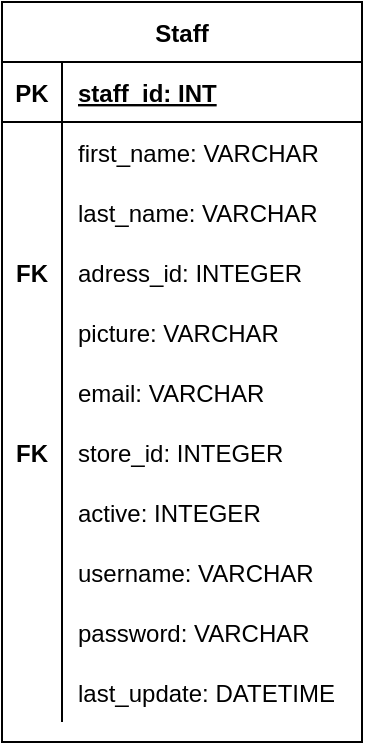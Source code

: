 <mxfile version="14.5.3" type="device"><diagram id="gznHyaDF_cg29oKdWlIT" name="Page-1"><mxGraphModel dx="1038" dy="548" grid="1" gridSize="10" guides="1" tooltips="1" connect="1" arrows="1" fold="1" page="1" pageScale="1" pageWidth="850" pageHeight="1100" math="0" shadow="0"><root><mxCell id="0"/><mxCell id="1" parent="0"/><mxCell id="MSKURICnWWx4HniSeuDG-1" value="Staff" style="shape=table;startSize=30;container=1;collapsible=1;childLayout=tableLayout;fixedRows=1;rowLines=0;fontStyle=1;align=center;resizeLast=1;" vertex="1" parent="1"><mxGeometry x="290" y="120" width="180" height="370" as="geometry"/></mxCell><mxCell id="MSKURICnWWx4HniSeuDG-2" value="" style="shape=partialRectangle;collapsible=0;dropTarget=0;pointerEvents=0;fillColor=none;top=0;left=0;bottom=1;right=0;points=[[0,0.5],[1,0.5]];portConstraint=eastwest;" vertex="1" parent="MSKURICnWWx4HniSeuDG-1"><mxGeometry y="30" width="180" height="30" as="geometry"/></mxCell><mxCell id="MSKURICnWWx4HniSeuDG-3" value="PK" style="shape=partialRectangle;connectable=0;fillColor=none;top=0;left=0;bottom=0;right=0;fontStyle=1;overflow=hidden;" vertex="1" parent="MSKURICnWWx4HniSeuDG-2"><mxGeometry width="30" height="30" as="geometry"/></mxCell><mxCell id="MSKURICnWWx4HniSeuDG-4" value="staff_id: INT" style="shape=partialRectangle;connectable=0;fillColor=none;top=0;left=0;bottom=0;right=0;align=left;spacingLeft=6;fontStyle=5;overflow=hidden;" vertex="1" parent="MSKURICnWWx4HniSeuDG-2"><mxGeometry x="30" width="150" height="30" as="geometry"/></mxCell><mxCell id="MSKURICnWWx4HniSeuDG-5" value="" style="shape=partialRectangle;collapsible=0;dropTarget=0;pointerEvents=0;fillColor=none;top=0;left=0;bottom=0;right=0;points=[[0,0.5],[1,0.5]];portConstraint=eastwest;" vertex="1" parent="MSKURICnWWx4HniSeuDG-1"><mxGeometry y="60" width="180" height="30" as="geometry"/></mxCell><mxCell id="MSKURICnWWx4HniSeuDG-6" value="" style="shape=partialRectangle;connectable=0;fillColor=none;top=0;left=0;bottom=0;right=0;editable=1;overflow=hidden;" vertex="1" parent="MSKURICnWWx4HniSeuDG-5"><mxGeometry width="30" height="30" as="geometry"/></mxCell><mxCell id="MSKURICnWWx4HniSeuDG-7" value="first_name: VARCHAR" style="shape=partialRectangle;connectable=0;fillColor=none;top=0;left=0;bottom=0;right=0;align=left;spacingLeft=6;overflow=hidden;" vertex="1" parent="MSKURICnWWx4HniSeuDG-5"><mxGeometry x="30" width="150" height="30" as="geometry"/></mxCell><mxCell id="MSKURICnWWx4HniSeuDG-8" value="" style="shape=partialRectangle;collapsible=0;dropTarget=0;pointerEvents=0;fillColor=none;top=0;left=0;bottom=0;right=0;points=[[0,0.5],[1,0.5]];portConstraint=eastwest;" vertex="1" parent="MSKURICnWWx4HniSeuDG-1"><mxGeometry y="90" width="180" height="30" as="geometry"/></mxCell><mxCell id="MSKURICnWWx4HniSeuDG-9" value="" style="shape=partialRectangle;connectable=0;fillColor=none;top=0;left=0;bottom=0;right=0;editable=1;overflow=hidden;" vertex="1" parent="MSKURICnWWx4HniSeuDG-8"><mxGeometry width="30" height="30" as="geometry"/></mxCell><mxCell id="MSKURICnWWx4HniSeuDG-10" value="last_name: VARCHAR" style="shape=partialRectangle;connectable=0;fillColor=none;top=0;left=0;bottom=0;right=0;align=left;spacingLeft=6;overflow=hidden;" vertex="1" parent="MSKURICnWWx4HniSeuDG-8"><mxGeometry x="30" width="150" height="30" as="geometry"/></mxCell><mxCell id="MSKURICnWWx4HniSeuDG-11" value="" style="shape=partialRectangle;collapsible=0;dropTarget=0;pointerEvents=0;fillColor=none;top=0;left=0;bottom=0;right=0;points=[[0,0.5],[1,0.5]];portConstraint=eastwest;" vertex="1" parent="MSKURICnWWx4HniSeuDG-1"><mxGeometry y="120" width="180" height="30" as="geometry"/></mxCell><mxCell id="MSKURICnWWx4HniSeuDG-12" value="FK" style="shape=partialRectangle;connectable=0;fillColor=none;top=0;left=0;bottom=0;right=0;editable=1;overflow=hidden;fontStyle=1" vertex="1" parent="MSKURICnWWx4HniSeuDG-11"><mxGeometry width="30" height="30" as="geometry"/></mxCell><mxCell id="MSKURICnWWx4HniSeuDG-13" value="adress_id: INTEGER" style="shape=partialRectangle;connectable=0;fillColor=none;top=0;left=0;bottom=0;right=0;align=left;spacingLeft=6;overflow=hidden;" vertex="1" parent="MSKURICnWWx4HniSeuDG-11"><mxGeometry x="30" width="150" height="30" as="geometry"/></mxCell><mxCell id="MSKURICnWWx4HniSeuDG-14" value="" style="shape=partialRectangle;collapsible=0;dropTarget=0;pointerEvents=0;fillColor=none;top=0;left=0;bottom=0;right=0;points=[[0,0.5],[1,0.5]];portConstraint=eastwest;" vertex="1" parent="MSKURICnWWx4HniSeuDG-1"><mxGeometry y="150" width="180" height="30" as="geometry"/></mxCell><mxCell id="MSKURICnWWx4HniSeuDG-15" value="" style="shape=partialRectangle;connectable=0;fillColor=none;top=0;left=0;bottom=0;right=0;editable=1;overflow=hidden;fontStyle=1" vertex="1" parent="MSKURICnWWx4HniSeuDG-14"><mxGeometry width="30" height="30" as="geometry"/></mxCell><mxCell id="MSKURICnWWx4HniSeuDG-16" value="picture: VARCHAR " style="shape=partialRectangle;connectable=0;fillColor=none;top=0;left=0;bottom=0;right=0;align=left;spacingLeft=6;overflow=hidden;" vertex="1" parent="MSKURICnWWx4HniSeuDG-14"><mxGeometry x="30" width="150" height="30" as="geometry"/></mxCell><mxCell id="MSKURICnWWx4HniSeuDG-17" value="" style="shape=partialRectangle;collapsible=0;dropTarget=0;pointerEvents=0;fillColor=none;top=0;left=0;bottom=0;right=0;points=[[0,0.5],[1,0.5]];portConstraint=eastwest;" vertex="1" parent="MSKURICnWWx4HniSeuDG-1"><mxGeometry y="180" width="180" height="30" as="geometry"/></mxCell><mxCell id="MSKURICnWWx4HniSeuDG-18" value="" style="shape=partialRectangle;connectable=0;fillColor=none;top=0;left=0;bottom=0;right=0;editable=1;overflow=hidden;fontStyle=1" vertex="1" parent="MSKURICnWWx4HniSeuDG-17"><mxGeometry width="30" height="30" as="geometry"/></mxCell><mxCell id="MSKURICnWWx4HniSeuDG-19" value="email: VARCHAR" style="shape=partialRectangle;connectable=0;fillColor=none;top=0;left=0;bottom=0;right=0;align=left;spacingLeft=6;overflow=hidden;" vertex="1" parent="MSKURICnWWx4HniSeuDG-17"><mxGeometry x="30" width="150" height="30" as="geometry"/></mxCell><mxCell id="MSKURICnWWx4HniSeuDG-20" value="" style="shape=partialRectangle;collapsible=0;dropTarget=0;pointerEvents=0;fillColor=none;top=0;left=0;bottom=0;right=0;points=[[0,0.5],[1,0.5]];portConstraint=eastwest;" vertex="1" parent="MSKURICnWWx4HniSeuDG-1"><mxGeometry y="210" width="180" height="30" as="geometry"/></mxCell><mxCell id="MSKURICnWWx4HniSeuDG-21" value="FK" style="shape=partialRectangle;connectable=0;fillColor=none;top=0;left=0;bottom=0;right=0;editable=1;overflow=hidden;fontStyle=1" vertex="1" parent="MSKURICnWWx4HniSeuDG-20"><mxGeometry width="30" height="30" as="geometry"/></mxCell><mxCell id="MSKURICnWWx4HniSeuDG-22" value="store_id: INTEGER" style="shape=partialRectangle;connectable=0;fillColor=none;top=0;left=0;bottom=0;right=0;align=left;spacingLeft=6;overflow=hidden;" vertex="1" parent="MSKURICnWWx4HniSeuDG-20"><mxGeometry x="30" width="150" height="30" as="geometry"/></mxCell><mxCell id="MSKURICnWWx4HniSeuDG-23" value="" style="shape=partialRectangle;collapsible=0;dropTarget=0;pointerEvents=0;fillColor=none;top=0;left=0;bottom=0;right=0;points=[[0,0.5],[1,0.5]];portConstraint=eastwest;" vertex="1" parent="MSKURICnWWx4HniSeuDG-1"><mxGeometry y="240" width="180" height="30" as="geometry"/></mxCell><mxCell id="MSKURICnWWx4HniSeuDG-24" value="" style="shape=partialRectangle;connectable=0;fillColor=none;top=0;left=0;bottom=0;right=0;editable=1;overflow=hidden;fontStyle=1" vertex="1" parent="MSKURICnWWx4HniSeuDG-23"><mxGeometry width="30" height="30" as="geometry"/></mxCell><mxCell id="MSKURICnWWx4HniSeuDG-25" value="active: INTEGER" style="shape=partialRectangle;connectable=0;fillColor=none;top=0;left=0;bottom=0;right=0;align=left;spacingLeft=6;overflow=hidden;" vertex="1" parent="MSKURICnWWx4HniSeuDG-23"><mxGeometry x="30" width="150" height="30" as="geometry"/></mxCell><mxCell id="MSKURICnWWx4HniSeuDG-26" value="" style="shape=partialRectangle;collapsible=0;dropTarget=0;pointerEvents=0;fillColor=none;top=0;left=0;bottom=0;right=0;points=[[0,0.5],[1,0.5]];portConstraint=eastwest;" vertex="1" parent="MSKURICnWWx4HniSeuDG-1"><mxGeometry y="270" width="180" height="30" as="geometry"/></mxCell><mxCell id="MSKURICnWWx4HniSeuDG-27" value="" style="shape=partialRectangle;connectable=0;fillColor=none;top=0;left=0;bottom=0;right=0;editable=1;overflow=hidden;fontStyle=1" vertex="1" parent="MSKURICnWWx4HniSeuDG-26"><mxGeometry width="30" height="30" as="geometry"/></mxCell><mxCell id="MSKURICnWWx4HniSeuDG-28" value="username: VARCHAR" style="shape=partialRectangle;connectable=0;fillColor=none;top=0;left=0;bottom=0;right=0;align=left;spacingLeft=6;overflow=hidden;" vertex="1" parent="MSKURICnWWx4HniSeuDG-26"><mxGeometry x="30" width="150" height="30" as="geometry"/></mxCell><mxCell id="MSKURICnWWx4HniSeuDG-29" value="" style="shape=partialRectangle;collapsible=0;dropTarget=0;pointerEvents=0;fillColor=none;top=0;left=0;bottom=0;right=0;points=[[0,0.5],[1,0.5]];portConstraint=eastwest;" vertex="1" parent="MSKURICnWWx4HniSeuDG-1"><mxGeometry y="300" width="180" height="30" as="geometry"/></mxCell><mxCell id="MSKURICnWWx4HniSeuDG-30" value="" style="shape=partialRectangle;connectable=0;fillColor=none;top=0;left=0;bottom=0;right=0;editable=1;overflow=hidden;fontStyle=1" vertex="1" parent="MSKURICnWWx4HniSeuDG-29"><mxGeometry width="30" height="30" as="geometry"/></mxCell><mxCell id="MSKURICnWWx4HniSeuDG-31" value="password: VARCHAR" style="shape=partialRectangle;connectable=0;fillColor=none;top=0;left=0;bottom=0;right=0;align=left;spacingLeft=6;overflow=hidden;" vertex="1" parent="MSKURICnWWx4HniSeuDG-29"><mxGeometry x="30" width="150" height="30" as="geometry"/></mxCell><mxCell id="MSKURICnWWx4HniSeuDG-32" value="" style="shape=partialRectangle;collapsible=0;dropTarget=0;pointerEvents=0;fillColor=none;top=0;left=0;bottom=0;right=0;points=[[0,0.5],[1,0.5]];portConstraint=eastwest;" vertex="1" parent="MSKURICnWWx4HniSeuDG-1"><mxGeometry y="330" width="180" height="30" as="geometry"/></mxCell><mxCell id="MSKURICnWWx4HniSeuDG-33" value="" style="shape=partialRectangle;connectable=0;fillColor=none;top=0;left=0;bottom=0;right=0;editable=1;overflow=hidden;fontStyle=1" vertex="1" parent="MSKURICnWWx4HniSeuDG-32"><mxGeometry width="30" height="30" as="geometry"/></mxCell><mxCell id="MSKURICnWWx4HniSeuDG-34" value="last_update: DATETIME" style="shape=partialRectangle;connectable=0;fillColor=none;top=0;left=0;bottom=0;right=0;align=left;spacingLeft=6;overflow=hidden;" vertex="1" parent="MSKURICnWWx4HniSeuDG-32"><mxGeometry x="30" width="150" height="30" as="geometry"/></mxCell></root></mxGraphModel></diagram></mxfile>